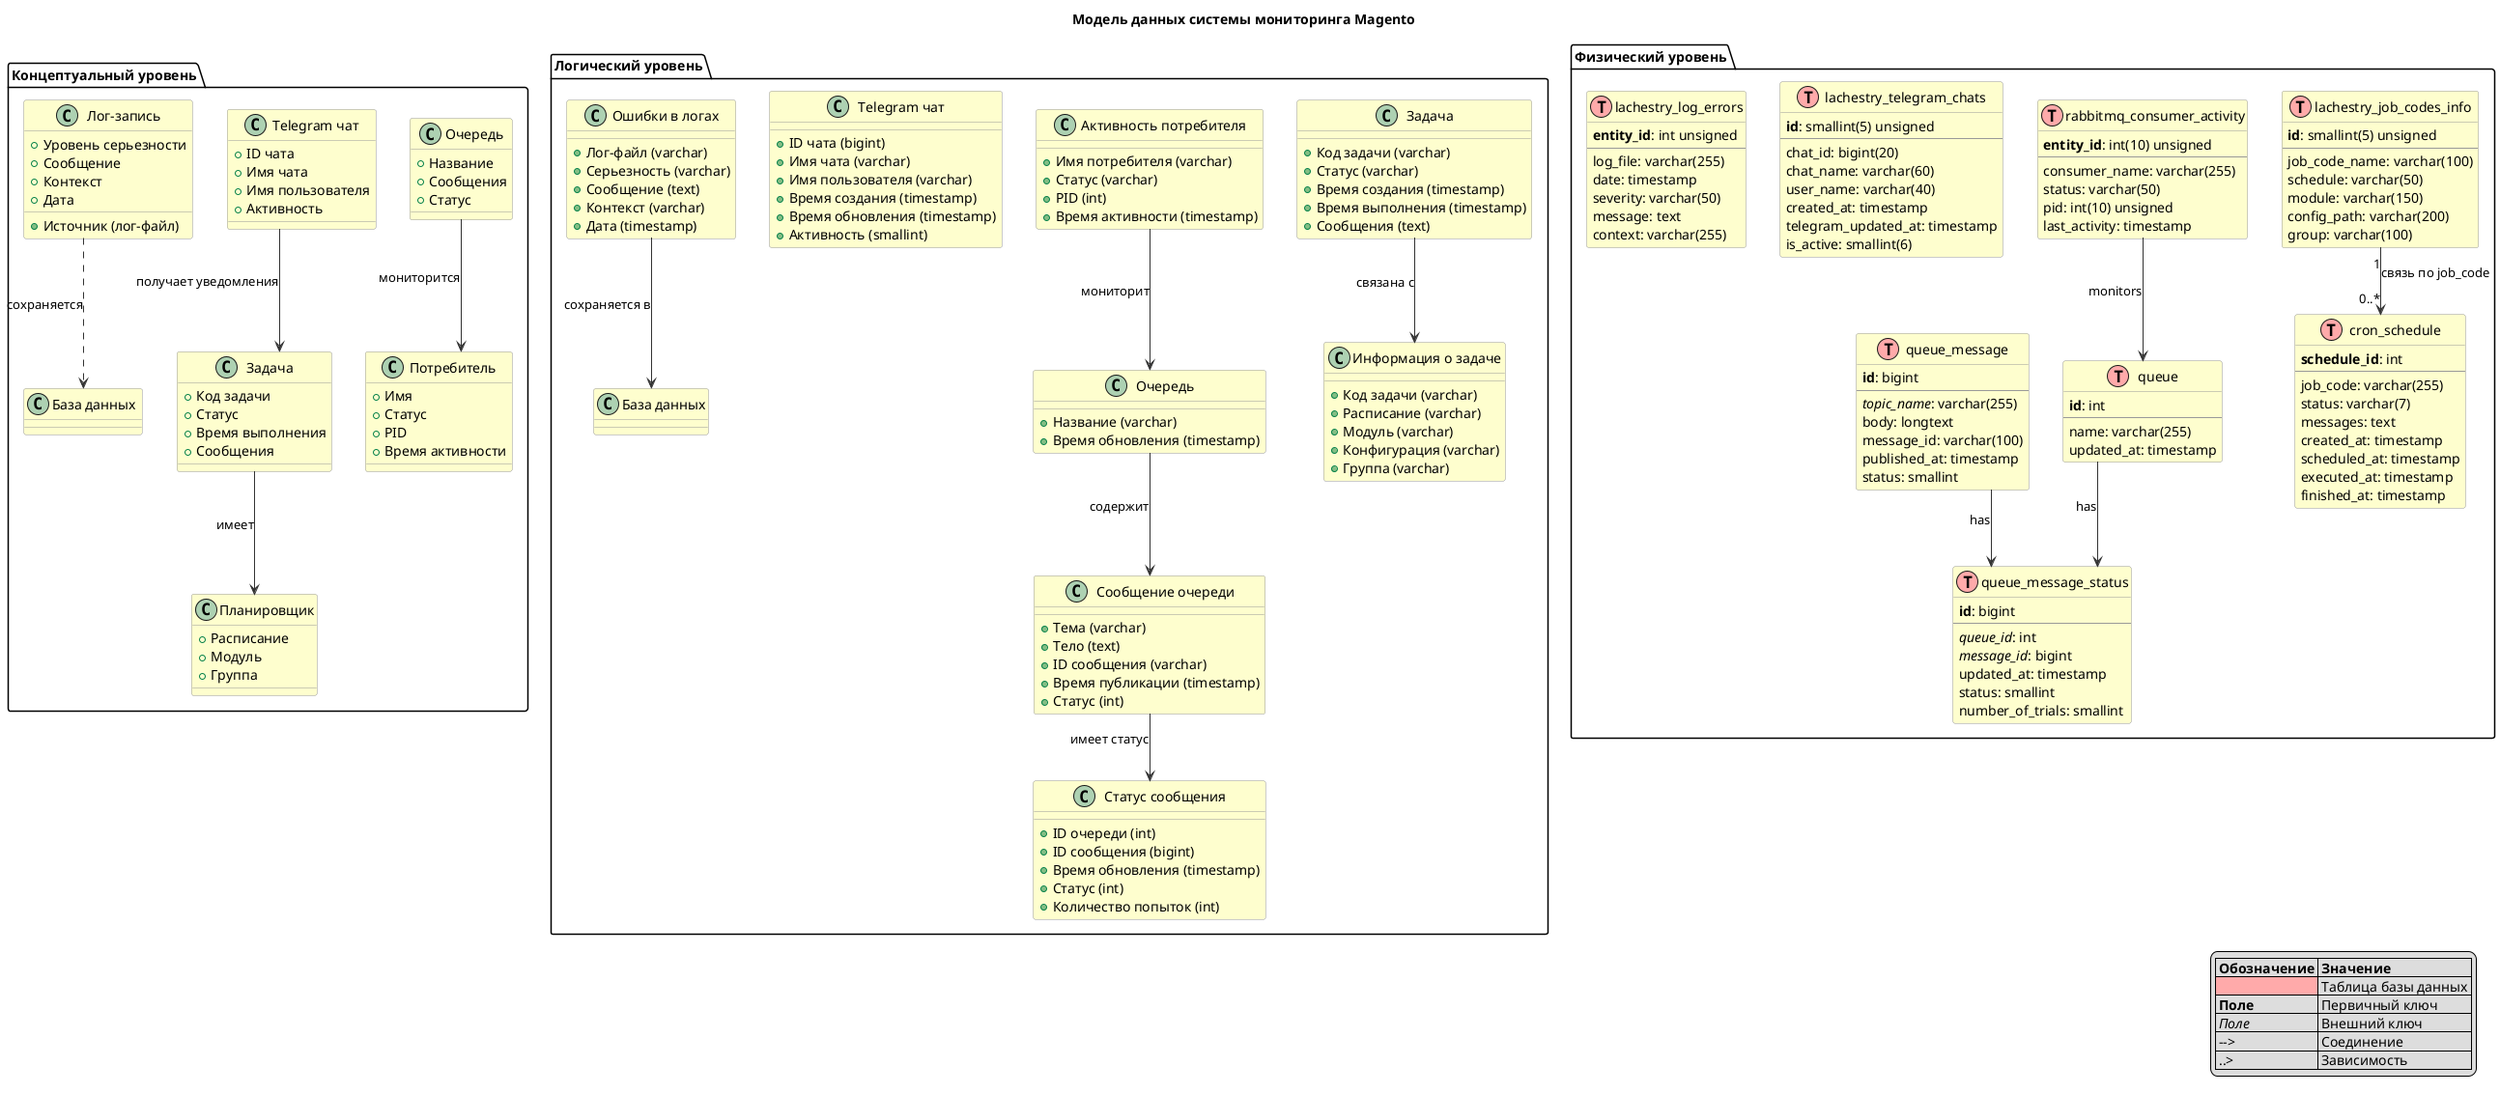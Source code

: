 @startuml

' Настройки диаграммы
skinparam class {
  BackgroundColor #FEFECE
  ArrowColor #333333
  BorderColor #999999
}
skinparam linetype ortho

!define table(x) class x << (T,#FFAAAA) >>
!define primary_key(x) <b>x</b>
!define foreign_key(x) <i>x</i>

title Модель данных системы мониторинга Magento

' Концептуальный уровень
package "Концептуальный уровень" {
  class "Задача" as Task {
    + Код задачи
    + Статус
    + Время выполнения
    + Сообщения
  }

  class "Планировщик" as Scheduler {
    + Расписание
    + Модуль
    + Группа
  }

  class "Очередь" as Queue {
    + Название
    + Сообщения
    + Статус
  }

  class "Потребитель" as Consumer {
    + Имя
    + Статус
    + PID
    + Время активности
  }

  class "Telegram чат" as TelegramChat {
    + ID чата
    + Имя чата
    + Имя пользователя
    + Активность
  }

  class "Лог-запись" as LogEntry {
    + Источник (лог-файл)
    + Уровень серьезности
    + Сообщение
    + Контекст
    + Дата
  }

  Task --> Scheduler : "имеет"
  Queue --> Consumer : "мониторится"
  TelegramChat --> Task : "получает уведомления"
  LogEntry ..> "База данных " : "сохраняется"
}

' Логический уровень
package "Логический уровень" {
  class "Задача" as LogicalTask {
    + Код задачи (varchar)
    + Статус (varchar)
    + Время создания (timestamp)
    + Время выполнения (timestamp)
    + Сообщения (text)
  }

  class "Информация о задаче" as LogicalJobInfo {
    + Код задачи (varchar)
    + Расписание (varchar)
    + Модуль (varchar)
    + Конфигурация (varchar)
    + Группа (varchar)
  }

  class "Очередь" as LogicalQueue {
    + Название (varchar)
    + Время обновления (timestamp)
  }

  class "Сообщение очереди" as LogicalQueueMessage {
    + Тема (varchar)
    + Тело (text)
    + ID сообщения (varchar)
    + Время публикации (timestamp)
    + Статус (int)
  }

  class "Статус сообщения" as LogicalMessageStatus {
    + ID очереди (int)
    + ID сообщения (bigint)
    + Время обновления (timestamp)
    + Статус (int)
    + Количество попыток (int)
  }

  class "Активность потребителя" as LogicalConsumer {
    + Имя потребителя (varchar)
    + Статус (varchar)
    + PID (int)
    + Время активности (timestamp)
  }

  class "Telegram чат" as LogicalTelegramChat {
    + ID чата (bigint)
    + Имя чата (varchar)
    + Имя пользователя (varchar)
    + Время создания (timestamp)
    + Время обновления (timestamp)
    + Активность (smallint)
  }

  class "Ошибки в логах" as LogicalLogError {
    + Лог-файл (varchar)
    + Серьезность (varchar)
    + Сообщение (text)
    + Контекст (varchar)
    + Дата (timestamp)
  }

  LogicalTask --> LogicalJobInfo : "связана с"
  LogicalQueue --> LogicalQueueMessage : "содержит"
  LogicalQueueMessage --> LogicalMessageStatus : "имеет статус"
  LogicalConsumer --> LogicalQueue : "мониторит"
  LogicalLogError --> "База данных" : "сохраняется в"
}

' Физический уровень
package "Физический уровень" {
  table(cron_schedule) {
    primary_key(schedule_id): int
    --
    job_code: varchar(255)
    status: varchar(7)
    messages: text
    created_at: timestamp
    scheduled_at: timestamp
    executed_at: timestamp
    finished_at: timestamp
  }

  table(lachestry_job_codes_info) {
    primary_key(id): smallint(5) unsigned
    --
    job_code_name: varchar(100)
    schedule: varchar(50)
    module: varchar(150)
    config_path: varchar(200)
    group: varchar(100)
  }

  table(rabbitmq_consumer_activity) {
    primary_key(entity_id): int(10) unsigned
    --
    consumer_name: varchar(255)
    status: varchar(50)
    pid: int(10) unsigned
    last_activity: timestamp
  }

  table(queue) {
    primary_key(id): int
    --
    name: varchar(255)
    updated_at: timestamp
  }

  table(queue_message) {
    primary_key(id): bigint
    --
    foreign_key(topic_name): varchar(255)
    body: longtext
    message_id: varchar(100)
    published_at: timestamp
    status: smallint
  }

  table(queue_message_status) {
    primary_key(id): bigint
    --
    foreign_key(queue_id): int
    foreign_key(message_id): bigint
    updated_at: timestamp
    status: smallint
    number_of_trials: smallint
  }

  table(lachestry_telegram_chats) {
    primary_key(id): smallint(5) unsigned
    --
    chat_id: bigint(20)
    chat_name: varchar(60)
    user_name: varchar(40)
    created_at: timestamp
    telegram_updated_at: timestamp
    is_active: smallint(6)
  }

  table(lachestry_log_errors) {
    primary_key(entity_id): int unsigned
    --
    log_file: varchar(255)
    date: timestamp
    severity: varchar(50)
    message: text
    context: varchar(255)
  }

  lachestry_job_codes_info "1" --> "0..*" cron_schedule : связь по job_code
  queue --> queue_message_status : has
  queue_message --> queue_message_status : has
  rabbitmq_consumer_activity --> queue : monitors
}

legend right
  |= Обозначение |= Значение |
  | <#FFAAAA> | Таблица базы данных |
  | <b>Поле</b> | Первичный ключ |
  | <i>Поле</i> | Внешний ключ |
  | --> | Соединение |
  | ..> | Зависимость |
endlegend
@enduml